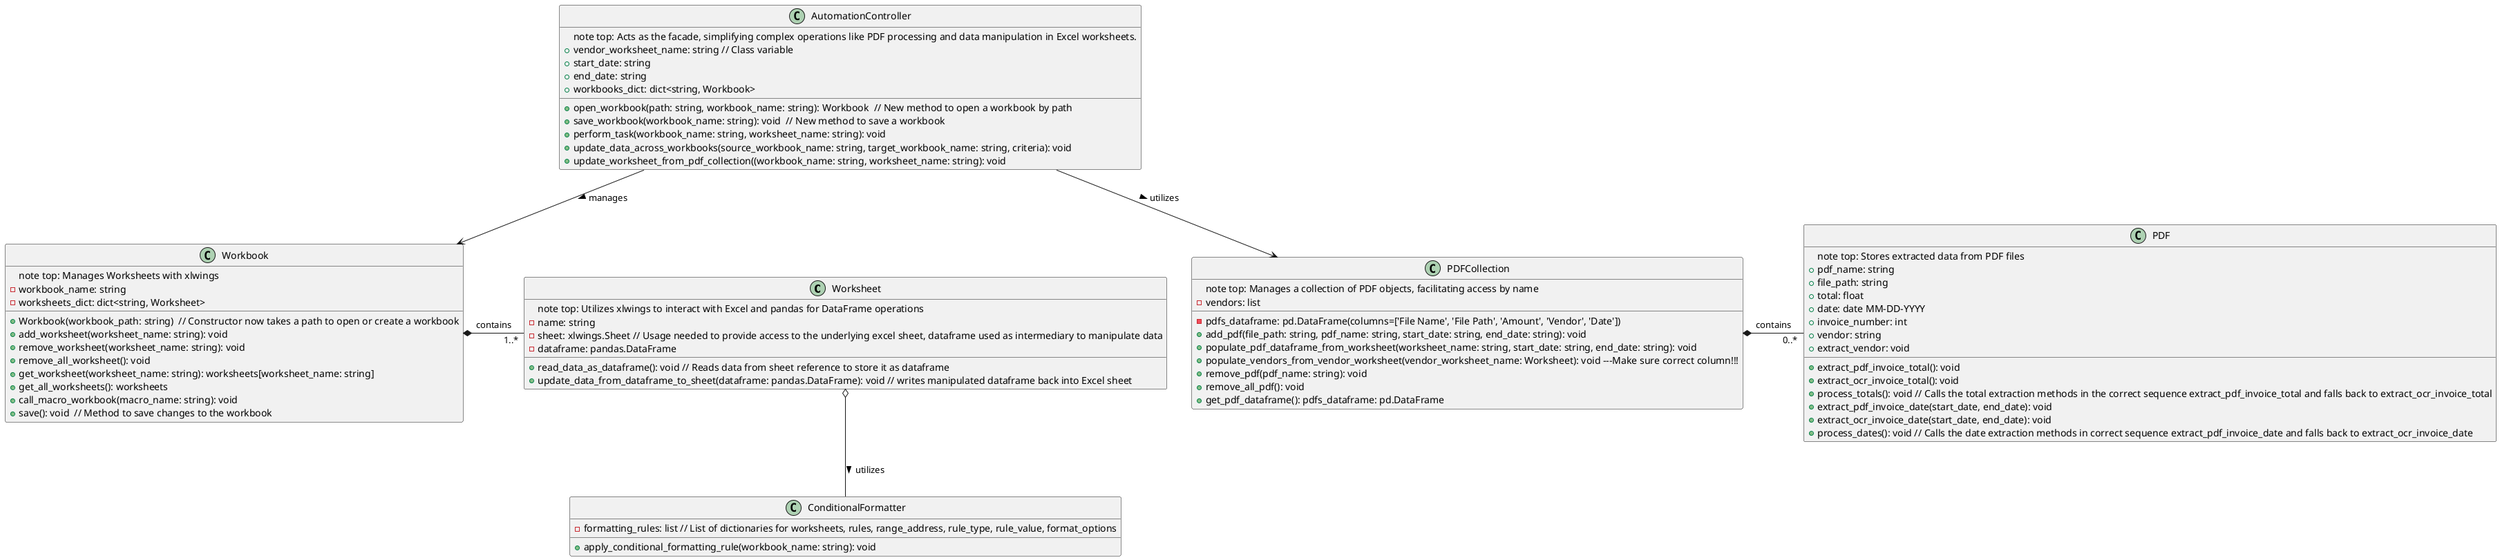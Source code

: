 @startuml
'https://plantuml.com/class-diagram

class Worksheet {
    note top: Utilizes xlwings to interact with Excel and pandas for DataFrame operations
    - name: string
    - sheet: xlwings.Sheet // Usage needed to provide access to the underlying excel sheet, dataframe used as intermediary to manipulate data
    - dataframe: pandas.DataFrame
    + read_data_as_dataframe(): void // Reads data from sheet reference to store it as dataframe
    + update_data_from_dataframe_to_sheet(dataframe: pandas.DataFrame): void // writes manipulated dataframe back into Excel sheet
}

class ConditionalFormatter {
    - formatting_rules: list // List of dictionaries for worksheets, rules, range_address, rule_type, rule_value, format_options
    + apply_conditional_formatting_rule(workbook_name: string): void
}

class Workbook {
    note top: Manages Worksheets with xlwings
    - workbook_name: string
    - worksheets_dict: dict<string, Worksheet>
    + Workbook(workbook_path: string)  // Constructor now takes a path to open or create a workbook
    + add_worksheet(worksheet_name: string): void
    + remove_worksheet(worksheet_name: string): void
    + remove_all_worksheet(): void
    + get_worksheet(worksheet_name: string): worksheets[worksheet_name: string]
    + get_all_worksheets(): worksheets
    + call_macro_workbook(macro_name: string): void
    + save(): void  // Method to save changes to the workbook
}

class PDF {
    note top: Stores extracted data from PDF files
    + pdf_name: string
    + file_path: string
    + total: float
    + date: date MM-DD-YYYY
    + invoice_number: int
    + vendor: string
    + extract_pdf_invoice_total(): void
    + extract_ocr_invoice_total(): void
    + process_totals(): void // Calls the total extraction methods in the correct sequence extract_pdf_invoice_total and falls back to extract_ocr_invoice_total
    + extract_pdf_invoice_date(start_date, end_date): void
    + extract_ocr_invoice_date(start_date, end_date): void
    + process_dates(): void // Calls the date extraction methods in correct sequence extract_pdf_invoice_date and falls back to extract_ocr_invoice_date
    + extract_vendor: void
}

class PDFCollection {
    note top: Manages a collection of PDF objects, facilitating access by name
    - pdfs_dataframe: pd.DataFrame(columns=['File Name', 'File Path', 'Amount', 'Vendor', 'Date'])
    - vendors: list
    + add_pdf(file_path: string, pdf_name: string, start_date: string, end_date: string): void
    + populate_pdf_dataframe_from_worksheet(worksheet_name: string, start_date: string, end_date: string): void
    + populate_vendors_from_vendor_worksheet(vendor_worksheet_name: Worksheet): void ---Make sure correct column!!!
    + remove_pdf(pdf_name: string): void
    + remove_all_pdf(): void
'    + aggregate_data_for_worksheet_update(): void
    + get_pdf_dataframe(): pdfs_dataframe: pd.DataFrame
}

class AutomationController {
    note top: Acts as the facade, simplifying complex operations like PDF processing and data manipulation in Excel worksheets.
    + vendor_worksheet_name: string // Class variable
    + start_date: string
    + end_date: string
    + workbooks_dict: dict<string, Workbook>
    + open_workbook(path: string, workbook_name: string): Workbook  // New method to open a workbook by path
    + save_workbook(workbook_name: string): void  // New method to save a workbook
    + perform_task(workbook_name: string, worksheet_name: string): void
    + update_data_across_workbooks(source_workbook_name: string, target_workbook_name: string, criteria): void
    + update_worksheet_from_pdf_collection((workbook_name: string, worksheet_name: string): void
}

Workbook *- "1..*" Worksheet : contains
Worksheet o-- ConditionalFormatter: utilizes >
PDFCollection *- "0..*" PDF : contains
AutomationController --> Workbook : manages >
AutomationController --> PDFCollection : utilizes >


@enduml
